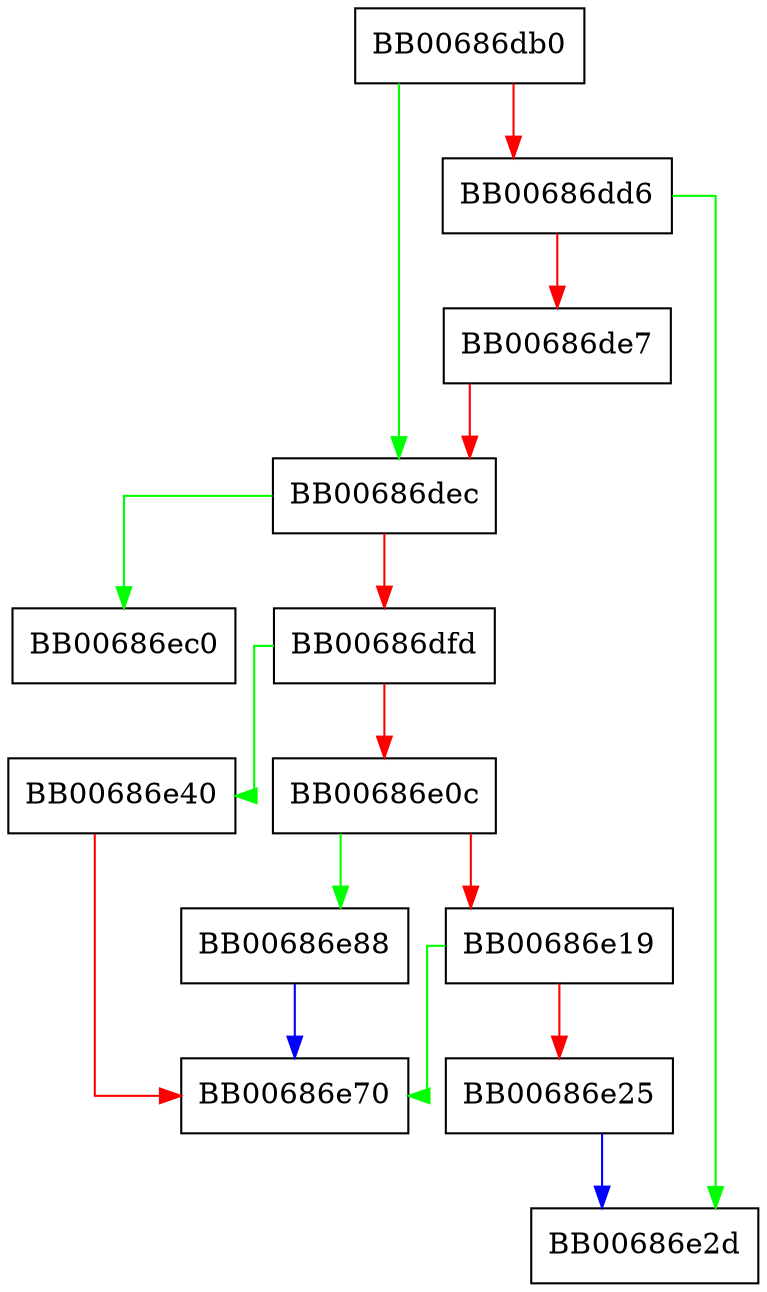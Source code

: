 digraph x509_pubkey_decode {
  node [shape="box"];
  graph [splines=ortho];
  BB00686db0 -> BB00686dec [color="green"];
  BB00686db0 -> BB00686dd6 [color="red"];
  BB00686dd6 -> BB00686e2d [color="green"];
  BB00686dd6 -> BB00686de7 [color="red"];
  BB00686de7 -> BB00686dec [color="red"];
  BB00686dec -> BB00686ec0 [color="green"];
  BB00686dec -> BB00686dfd [color="red"];
  BB00686dfd -> BB00686e40 [color="green"];
  BB00686dfd -> BB00686e0c [color="red"];
  BB00686e0c -> BB00686e88 [color="green"];
  BB00686e0c -> BB00686e19 [color="red"];
  BB00686e19 -> BB00686e70 [color="green"];
  BB00686e19 -> BB00686e25 [color="red"];
  BB00686e25 -> BB00686e2d [color="blue"];
  BB00686e40 -> BB00686e70 [color="red"];
  BB00686e88 -> BB00686e70 [color="blue"];
}
